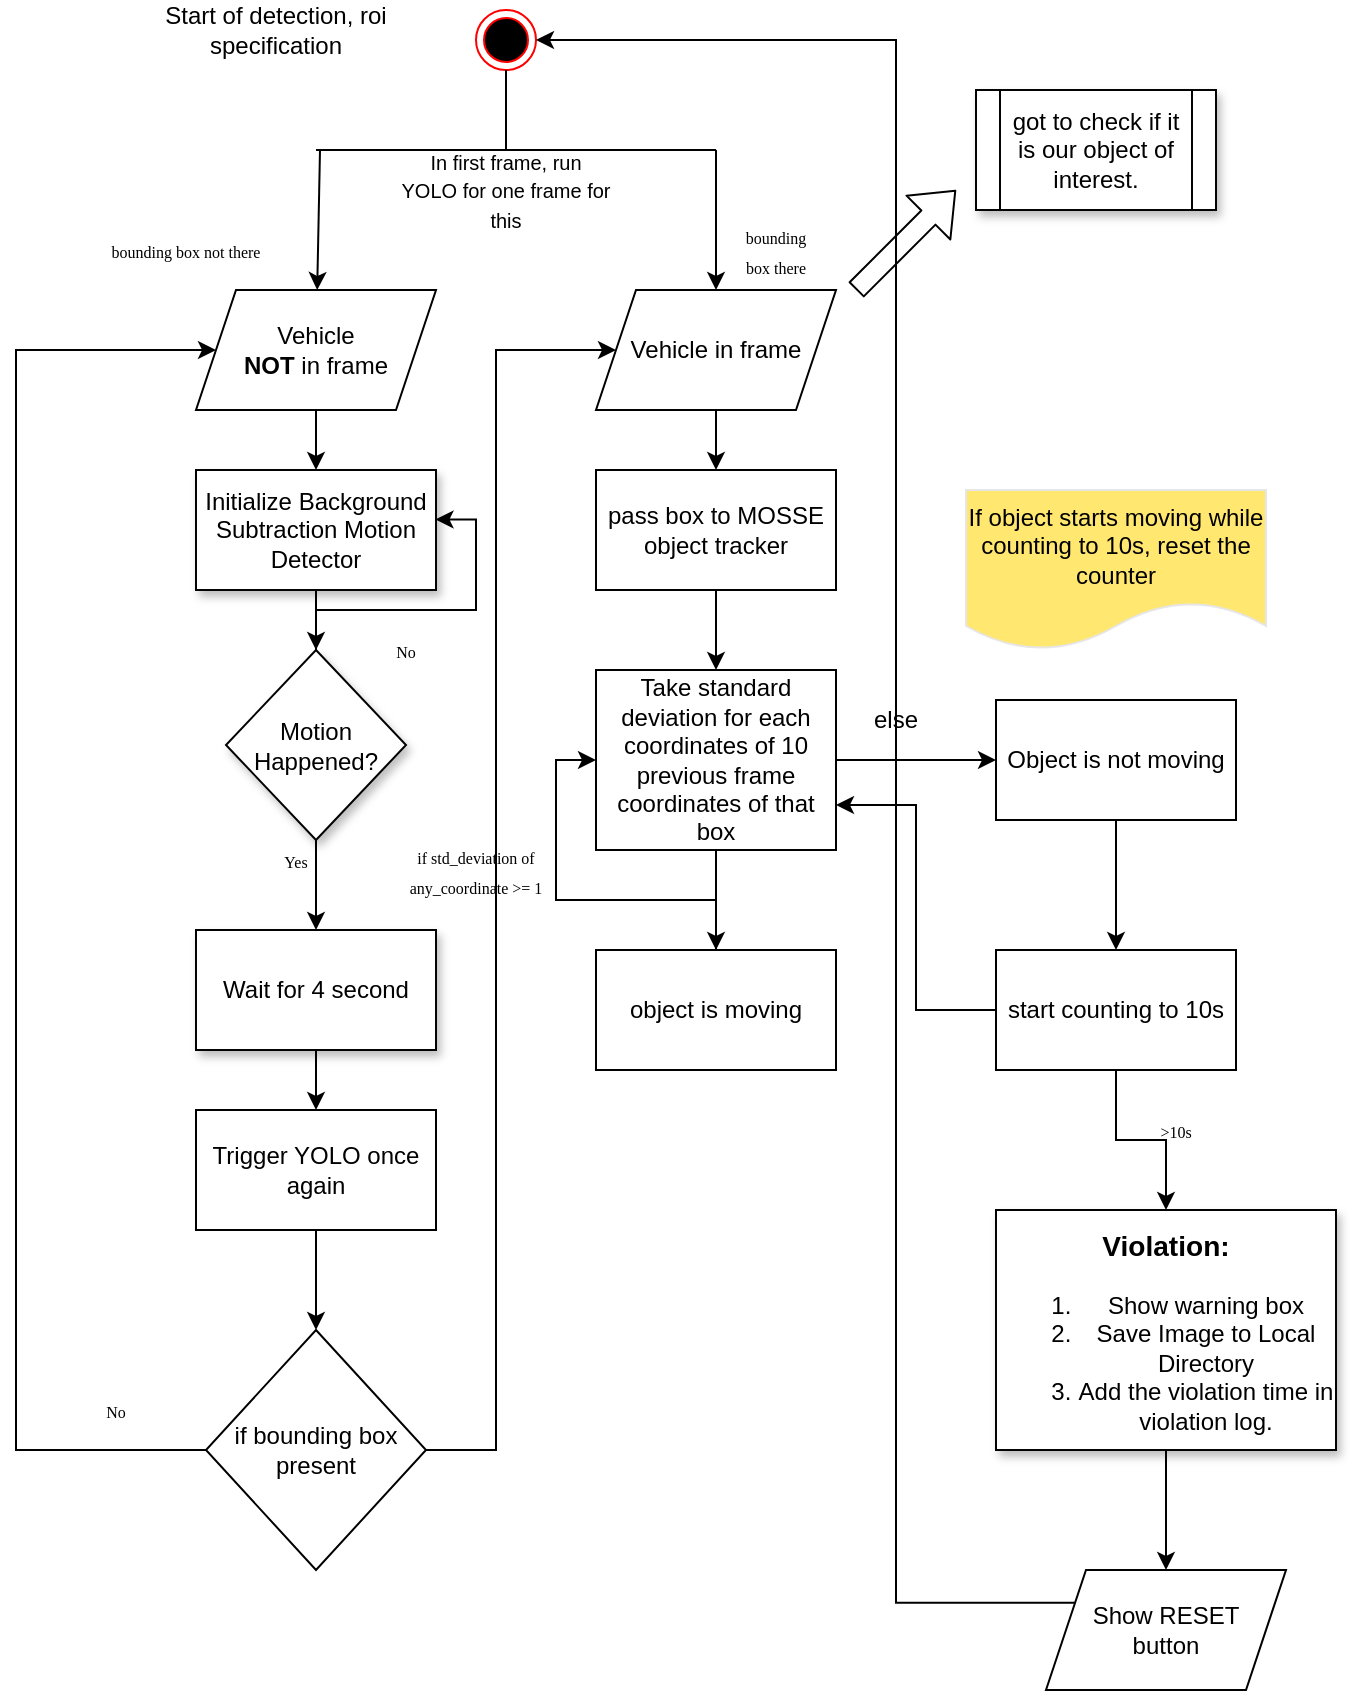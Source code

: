 <mxfile version="13.7.7" type="device"><diagram id="KXWYNuba470-DXZQtye9" name="Page-1"><mxGraphModel dx="2216" dy="976" grid="1" gridSize="10" guides="1" tooltips="1" connect="1" arrows="1" fold="1" page="1" pageScale="1" pageWidth="850" pageHeight="1100" math="0" shadow="0"><root><mxCell id="0"/><mxCell id="1" parent="0"/><mxCell id="xgwRuaF2qiWg9rRPYwJQ-1" value="" style="ellipse;html=1;shape=endState;fillColor=#000000;strokeColor=#ff0000;" vertex="1" parent="1"><mxGeometry x="410" y="20" width="30" height="30" as="geometry"/></mxCell><mxCell id="xgwRuaF2qiWg9rRPYwJQ-2" value="" style="endArrow=none;html=1;entryX=0.5;entryY=1;entryDx=0;entryDy=0;" edge="1" parent="1" target="xgwRuaF2qiWg9rRPYwJQ-1"><mxGeometry width="50" height="50" relative="1" as="geometry"><mxPoint x="425" y="90" as="sourcePoint"/><mxPoint x="450" y="170" as="targetPoint"/></mxGeometry></mxCell><mxCell id="xgwRuaF2qiWg9rRPYwJQ-3" value="" style="endArrow=none;html=1;" edge="1" parent="1"><mxGeometry width="50" height="50" relative="1" as="geometry"><mxPoint x="330" y="90" as="sourcePoint"/><mxPoint x="530" y="90" as="targetPoint"/></mxGeometry></mxCell><mxCell id="xgwRuaF2qiWg9rRPYwJQ-4" value="" style="endArrow=classic;html=1;" edge="1" parent="1" target="xgwRuaF2qiWg9rRPYwJQ-5"><mxGeometry width="50" height="50" relative="1" as="geometry"><mxPoint x="332" y="90" as="sourcePoint"/><mxPoint x="350" y="130" as="targetPoint"/></mxGeometry></mxCell><mxCell id="xgwRuaF2qiWg9rRPYwJQ-41" style="edgeStyle=orthogonalEdgeStyle;rounded=0;orthogonalLoop=1;jettySize=auto;html=1;" edge="1" parent="1" source="xgwRuaF2qiWg9rRPYwJQ-5" target="xgwRuaF2qiWg9rRPYwJQ-44"><mxGeometry relative="1" as="geometry"><mxPoint x="330" y="240" as="targetPoint"/></mxGeometry></mxCell><mxCell id="xgwRuaF2qiWg9rRPYwJQ-5" value="Vehicle &lt;br&gt;&lt;b&gt;NOT&lt;/b&gt; in frame" style="shape=parallelogram;perimeter=parallelogramPerimeter;whiteSpace=wrap;html=1;fixedSize=1;" vertex="1" parent="1"><mxGeometry x="270" y="160" width="120" height="60" as="geometry"/></mxCell><mxCell id="xgwRuaF2qiWg9rRPYwJQ-6" value="" style="endArrow=classic;html=1;entryX=0.5;entryY=0;entryDx=0;entryDy=0;" edge="1" parent="1" target="xgwRuaF2qiWg9rRPYwJQ-9"><mxGeometry width="50" height="50" relative="1" as="geometry"><mxPoint x="530" y="90" as="sourcePoint"/><mxPoint x="530" y="160" as="targetPoint"/></mxGeometry></mxCell><mxCell id="xgwRuaF2qiWg9rRPYwJQ-8" value="&lt;font style=&quot;font-size: 10px&quot;&gt;In first frame, run&lt;br&gt;YOLO for one frame for this&lt;/font&gt;" style="text;html=1;strokeColor=none;fillColor=none;align=center;verticalAlign=middle;whiteSpace=wrap;rounded=0;" vertex="1" parent="1"><mxGeometry x="370" y="100" width="110" height="20" as="geometry"/></mxCell><mxCell id="xgwRuaF2qiWg9rRPYwJQ-10" style="edgeStyle=orthogonalEdgeStyle;rounded=0;orthogonalLoop=1;jettySize=auto;html=1;" edge="1" parent="1" source="xgwRuaF2qiWg9rRPYwJQ-9" target="xgwRuaF2qiWg9rRPYwJQ-13"><mxGeometry relative="1" as="geometry"><mxPoint x="530" y="400" as="targetPoint"/></mxGeometry></mxCell><mxCell id="xgwRuaF2qiWg9rRPYwJQ-9" value="Vehicle in frame" style="shape=parallelogram;perimeter=parallelogramPerimeter;whiteSpace=wrap;html=1;fixedSize=1;" vertex="1" parent="1"><mxGeometry x="470" y="160" width="120" height="60" as="geometry"/></mxCell><mxCell id="xgwRuaF2qiWg9rRPYwJQ-12" value="Start of detection, roi&lt;br&gt;specification" style="text;html=1;strokeColor=none;fillColor=none;align=center;verticalAlign=middle;whiteSpace=wrap;rounded=0;" vertex="1" parent="1"><mxGeometry x="230" y="20" width="160" height="20" as="geometry"/></mxCell><mxCell id="xgwRuaF2qiWg9rRPYwJQ-17" style="edgeStyle=orthogonalEdgeStyle;rounded=0;orthogonalLoop=1;jettySize=auto;html=1;entryX=0.5;entryY=0;entryDx=0;entryDy=0;" edge="1" parent="1" source="xgwRuaF2qiWg9rRPYwJQ-13" target="xgwRuaF2qiWg9rRPYwJQ-19"><mxGeometry relative="1" as="geometry"><mxPoint x="545" y="370" as="targetPoint"/></mxGeometry></mxCell><mxCell id="xgwRuaF2qiWg9rRPYwJQ-13" value="pass box to MOSSE object tracker" style="rounded=0;whiteSpace=wrap;html=1;" vertex="1" parent="1"><mxGeometry x="470" y="250" width="120" height="60" as="geometry"/></mxCell><mxCell id="xgwRuaF2qiWg9rRPYwJQ-14" value="&lt;font style=&quot;font-size: 8px&quot; face=&quot;Times New Roman&quot;&gt;bounding box there&lt;/font&gt;" style="text;html=1;strokeColor=none;fillColor=none;align=center;verticalAlign=middle;whiteSpace=wrap;rounded=0;" vertex="1" parent="1"><mxGeometry x="540" y="130" width="40" height="20" as="geometry"/></mxCell><mxCell id="xgwRuaF2qiWg9rRPYwJQ-15" value="&lt;font style=&quot;font-size: 8px&quot; face=&quot;Times New Roman&quot;&gt;bounding box not there&lt;/font&gt;" style="text;html=1;strokeColor=none;fillColor=none;align=center;verticalAlign=middle;whiteSpace=wrap;rounded=0;" vertex="1" parent="1"><mxGeometry x="210" y="130" width="110" height="20" as="geometry"/></mxCell><mxCell id="xgwRuaF2qiWg9rRPYwJQ-25" value="" style="edgeStyle=orthogonalEdgeStyle;rounded=0;orthogonalLoop=1;jettySize=auto;html=1;" edge="1" parent="1" source="xgwRuaF2qiWg9rRPYwJQ-19" target="xgwRuaF2qiWg9rRPYwJQ-24"><mxGeometry relative="1" as="geometry"/></mxCell><mxCell id="xgwRuaF2qiWg9rRPYwJQ-19" value="Take standard deviation for each coordinates of 10 previous frame coordinates of that box" style="rounded=0;whiteSpace=wrap;html=1;" vertex="1" parent="1"><mxGeometry x="470" y="350" width="120" height="90" as="geometry"/></mxCell><mxCell id="xgwRuaF2qiWg9rRPYwJQ-21" value="" style="endArrow=classic;html=1;exitX=0.5;exitY=1;exitDx=0;exitDy=0;" edge="1" parent="1" source="xgwRuaF2qiWg9rRPYwJQ-19" target="xgwRuaF2qiWg9rRPYwJQ-22"><mxGeometry width="50" height="50" relative="1" as="geometry"><mxPoint x="529.58" y="450" as="sourcePoint"/><mxPoint x="530" y="490" as="targetPoint"/></mxGeometry></mxCell><mxCell id="xgwRuaF2qiWg9rRPYwJQ-30" style="edgeStyle=orthogonalEdgeStyle;rounded=0;orthogonalLoop=1;jettySize=auto;html=1;entryX=0;entryY=0.5;entryDx=0;entryDy=0;" edge="1" parent="1" source="xgwRuaF2qiWg9rRPYwJQ-22" target="xgwRuaF2qiWg9rRPYwJQ-19"><mxGeometry relative="1" as="geometry"/></mxCell><mxCell id="xgwRuaF2qiWg9rRPYwJQ-22" value="object is moving" style="rounded=0;whiteSpace=wrap;html=1;" vertex="1" parent="1"><mxGeometry x="470" y="490.0" width="120" height="60" as="geometry"/></mxCell><mxCell id="xgwRuaF2qiWg9rRPYwJQ-23" value="&lt;font style=&quot;font-size: 8px&quot; face=&quot;Times New Roman&quot;&gt;if std_deviation of any_coordinate &amp;gt;= 1&lt;/font&gt;" style="text;html=1;strokeColor=none;fillColor=none;align=center;verticalAlign=middle;whiteSpace=wrap;rounded=0;" vertex="1" parent="1"><mxGeometry x="375" y="430" width="70" height="40" as="geometry"/></mxCell><mxCell id="xgwRuaF2qiWg9rRPYwJQ-27" style="edgeStyle=orthogonalEdgeStyle;rounded=0;orthogonalLoop=1;jettySize=auto;html=1;" edge="1" parent="1" source="xgwRuaF2qiWg9rRPYwJQ-24" target="xgwRuaF2qiWg9rRPYwJQ-28"><mxGeometry relative="1" as="geometry"><mxPoint x="730" y="520.0" as="targetPoint"/></mxGeometry></mxCell><mxCell id="xgwRuaF2qiWg9rRPYwJQ-24" value="Object is not moving" style="whiteSpace=wrap;html=1;rounded=0;" vertex="1" parent="1"><mxGeometry x="670" y="365" width="120" height="60" as="geometry"/></mxCell><mxCell id="xgwRuaF2qiWg9rRPYwJQ-26" value="else" style="text;html=1;strokeColor=none;fillColor=none;align=center;verticalAlign=middle;whiteSpace=wrap;rounded=0;" vertex="1" parent="1"><mxGeometry x="600" y="365" width="40" height="20" as="geometry"/></mxCell><mxCell id="xgwRuaF2qiWg9rRPYwJQ-29" style="edgeStyle=orthogonalEdgeStyle;rounded=0;orthogonalLoop=1;jettySize=auto;html=1;entryX=1;entryY=0.75;entryDx=0;entryDy=0;" edge="1" parent="1" source="xgwRuaF2qiWg9rRPYwJQ-28" target="xgwRuaF2qiWg9rRPYwJQ-19"><mxGeometry relative="1" as="geometry"/></mxCell><mxCell id="xgwRuaF2qiWg9rRPYwJQ-35" style="edgeStyle=orthogonalEdgeStyle;rounded=0;orthogonalLoop=1;jettySize=auto;html=1;entryX=0.5;entryY=0;entryDx=0;entryDy=0;" edge="1" parent="1" source="xgwRuaF2qiWg9rRPYwJQ-28" target="xgwRuaF2qiWg9rRPYwJQ-37"><mxGeometry relative="1" as="geometry"><mxPoint x="730" y="610.0" as="targetPoint"/></mxGeometry></mxCell><mxCell id="xgwRuaF2qiWg9rRPYwJQ-28" value="start counting to 10s" style="rounded=0;whiteSpace=wrap;html=1;" vertex="1" parent="1"><mxGeometry x="670" y="490.0" width="120" height="60" as="geometry"/></mxCell><mxCell id="xgwRuaF2qiWg9rRPYwJQ-34" value="&lt;span&gt;If object starts moving while counting to 10s, reset the counter&lt;/span&gt;" style="shape=document;whiteSpace=wrap;html=1;boundedLbl=1;strokeColor=#E6E6E6;fillColor=#FFE770;" vertex="1" parent="1"><mxGeometry x="655" y="260" width="150" height="80" as="geometry"/></mxCell><mxCell id="xgwRuaF2qiWg9rRPYwJQ-36" value="&lt;font style=&quot;font-size: 8px&quot; face=&quot;Times New Roman&quot;&gt;&amp;gt;10s&lt;/font&gt;" style="text;html=1;strokeColor=none;fillColor=none;align=center;verticalAlign=middle;whiteSpace=wrap;rounded=0;" vertex="1" parent="1"><mxGeometry x="740" y="570" width="40" height="20" as="geometry"/></mxCell><mxCell id="xgwRuaF2qiWg9rRPYwJQ-38" style="edgeStyle=orthogonalEdgeStyle;rounded=0;orthogonalLoop=1;jettySize=auto;html=1;" edge="1" parent="1" source="xgwRuaF2qiWg9rRPYwJQ-37" target="xgwRuaF2qiWg9rRPYwJQ-39"><mxGeometry relative="1" as="geometry"><mxPoint x="755" y="770" as="targetPoint"/></mxGeometry></mxCell><mxCell id="xgwRuaF2qiWg9rRPYwJQ-37" value="&lt;h3&gt;Violation:&lt;/h3&gt;&lt;ol&gt;&lt;li&gt;Show warning box&lt;/li&gt;&lt;li&gt;Save Image to Local Directory&lt;/li&gt;&lt;li&gt;Add the violation time in violation log.&lt;/li&gt;&lt;/ol&gt;" style="rounded=0;whiteSpace=wrap;html=1;strokeColor=#030303;fillColor=#FFFFFF;shadow=1;" vertex="1" parent="1"><mxGeometry x="670" y="620" width="170" height="120" as="geometry"/></mxCell><mxCell id="xgwRuaF2qiWg9rRPYwJQ-40" style="edgeStyle=orthogonalEdgeStyle;rounded=0;orthogonalLoop=1;jettySize=auto;html=1;exitX=1;exitY=0.25;exitDx=0;exitDy=0;entryX=1;entryY=0.5;entryDx=0;entryDy=0;" edge="1" parent="1" source="xgwRuaF2qiWg9rRPYwJQ-39" target="xgwRuaF2qiWg9rRPYwJQ-1"><mxGeometry relative="1" as="geometry"><mxPoint x="440" y="70" as="targetPoint"/><Array as="points"><mxPoint x="620" y="816"/><mxPoint x="620" y="35"/></Array></mxGeometry></mxCell><mxCell id="xgwRuaF2qiWg9rRPYwJQ-39" value="Show RESET&lt;br&gt;button" style="shape=parallelogram;perimeter=parallelogramPerimeter;whiteSpace=wrap;html=1;fixedSize=1;" vertex="1" parent="1"><mxGeometry x="695" y="800" width="120" height="60" as="geometry"/></mxCell><mxCell id="xgwRuaF2qiWg9rRPYwJQ-46" style="edgeStyle=orthogonalEdgeStyle;rounded=0;orthogonalLoop=1;jettySize=auto;html=1;entryX=0.5;entryY=0;entryDx=0;entryDy=0;" edge="1" parent="1" source="xgwRuaF2qiWg9rRPYwJQ-44" target="xgwRuaF2qiWg9rRPYwJQ-45"><mxGeometry relative="1" as="geometry"/></mxCell><mxCell id="xgwRuaF2qiWg9rRPYwJQ-44" value="Initialize Background Subtraction Motion Detector" style="rounded=0;whiteSpace=wrap;html=1;shadow=1;strokeColor=#030303;fillColor=#FFFFFF;" vertex="1" parent="1"><mxGeometry x="270" y="250" width="120" height="60" as="geometry"/></mxCell><mxCell id="xgwRuaF2qiWg9rRPYwJQ-47" style="edgeStyle=orthogonalEdgeStyle;rounded=0;orthogonalLoop=1;jettySize=auto;html=1;entryX=0.998;entryY=0.412;entryDx=0;entryDy=0;entryPerimeter=0;" edge="1" parent="1" source="xgwRuaF2qiWg9rRPYwJQ-45" target="xgwRuaF2qiWg9rRPYwJQ-44"><mxGeometry relative="1" as="geometry"/></mxCell><mxCell id="xgwRuaF2qiWg9rRPYwJQ-54" style="edgeStyle=orthogonalEdgeStyle;rounded=0;orthogonalLoop=1;jettySize=auto;html=1;entryX=0.5;entryY=0;entryDx=0;entryDy=0;" edge="1" parent="1" source="xgwRuaF2qiWg9rRPYwJQ-45" target="xgwRuaF2qiWg9rRPYwJQ-57"><mxGeometry relative="1" as="geometry"><mxPoint x="330" y="470.0" as="targetPoint"/><Array as="points"/></mxGeometry></mxCell><mxCell id="xgwRuaF2qiWg9rRPYwJQ-45" value="Motion Happened?" style="rhombus;whiteSpace=wrap;html=1;shadow=1;strokeColor=#030303;fillColor=#FFFFFF;" vertex="1" parent="1"><mxGeometry x="285" y="340" width="90" height="95" as="geometry"/></mxCell><mxCell id="xgwRuaF2qiWg9rRPYwJQ-51" value="&lt;font style=&quot;font-size: 8px&quot; face=&quot;Times New Roman&quot;&gt;No&lt;/font&gt;" style="text;html=1;strokeColor=none;fillColor=none;align=center;verticalAlign=middle;whiteSpace=wrap;rounded=0;shadow=1;" vertex="1" parent="1"><mxGeometry x="355" y="330" width="40" height="20" as="geometry"/></mxCell><mxCell id="xgwRuaF2qiWg9rRPYwJQ-56" value="&lt;font style=&quot;font-size: 8px&quot; face=&quot;Times New Roman&quot;&gt;Yes&lt;/font&gt;" style="text;html=1;strokeColor=none;fillColor=none;align=center;verticalAlign=middle;whiteSpace=wrap;rounded=0;shadow=1;" vertex="1" parent="1"><mxGeometry x="300" y="435" width="40" height="20" as="geometry"/></mxCell><mxCell id="xgwRuaF2qiWg9rRPYwJQ-58" style="edgeStyle=orthogonalEdgeStyle;rounded=0;orthogonalLoop=1;jettySize=auto;html=1;" edge="1" parent="1" source="xgwRuaF2qiWg9rRPYwJQ-57" target="xgwRuaF2qiWg9rRPYwJQ-59"><mxGeometry relative="1" as="geometry"><mxPoint x="330" y="570.0" as="targetPoint"/></mxGeometry></mxCell><mxCell id="xgwRuaF2qiWg9rRPYwJQ-57" value="Wait for 4 second" style="rounded=0;whiteSpace=wrap;html=1;shadow=1;strokeColor=#030303;fillColor=#FFFFFF;" vertex="1" parent="1"><mxGeometry x="270" y="480" width="120" height="60" as="geometry"/></mxCell><mxCell id="xgwRuaF2qiWg9rRPYwJQ-60" style="edgeStyle=orthogonalEdgeStyle;rounded=0;orthogonalLoop=1;jettySize=auto;html=1;" edge="1" parent="1" source="xgwRuaF2qiWg9rRPYwJQ-59" target="xgwRuaF2qiWg9rRPYwJQ-61"><mxGeometry relative="1" as="geometry"><mxPoint x="330" y="670" as="targetPoint"/></mxGeometry></mxCell><mxCell id="xgwRuaF2qiWg9rRPYwJQ-59" value="Trigger YOLO once again" style="rounded=0;whiteSpace=wrap;html=1;" vertex="1" parent="1"><mxGeometry x="270" y="570.0" width="120" height="60" as="geometry"/></mxCell><mxCell id="xgwRuaF2qiWg9rRPYwJQ-62" style="edgeStyle=orthogonalEdgeStyle;rounded=0;orthogonalLoop=1;jettySize=auto;html=1;entryX=0;entryY=0.5;entryDx=0;entryDy=0;" edge="1" parent="1" source="xgwRuaF2qiWg9rRPYwJQ-61" target="xgwRuaF2qiWg9rRPYwJQ-5"><mxGeometry relative="1" as="geometry"><Array as="points"><mxPoint x="180" y="740"/><mxPoint x="180" y="190"/></Array></mxGeometry></mxCell><mxCell id="xgwRuaF2qiWg9rRPYwJQ-64" style="edgeStyle=orthogonalEdgeStyle;rounded=0;orthogonalLoop=1;jettySize=auto;html=1;exitX=1;exitY=0.5;exitDx=0;exitDy=0;" edge="1" parent="1" source="xgwRuaF2qiWg9rRPYwJQ-61" target="xgwRuaF2qiWg9rRPYwJQ-9"><mxGeometry relative="1" as="geometry"><mxPoint x="440" y="180" as="targetPoint"/><Array as="points"><mxPoint x="420" y="740"/><mxPoint x="420" y="190"/></Array></mxGeometry></mxCell><mxCell id="xgwRuaF2qiWg9rRPYwJQ-61" value="if bounding box present" style="rhombus;whiteSpace=wrap;html=1;" vertex="1" parent="1"><mxGeometry x="275" y="680" width="110" height="120" as="geometry"/></mxCell><mxCell id="xgwRuaF2qiWg9rRPYwJQ-63" value="&lt;font face=&quot;Times New Roman&quot; style=&quot;font-size: 8px&quot;&gt;No&lt;/font&gt;" style="text;html=1;strokeColor=none;fillColor=none;align=center;verticalAlign=middle;whiteSpace=wrap;rounded=0;shadow=1;" vertex="1" parent="1"><mxGeometry x="210" y="710" width="40" height="20" as="geometry"/></mxCell><mxCell id="xgwRuaF2qiWg9rRPYwJQ-66" value="" style="shape=flexArrow;endArrow=classic;html=1;" edge="1" parent="1"><mxGeometry width="50" height="50" relative="1" as="geometry"><mxPoint x="600" y="160" as="sourcePoint"/><mxPoint x="650" y="110" as="targetPoint"/></mxGeometry></mxCell><mxCell id="xgwRuaF2qiWg9rRPYwJQ-67" value="got to check if it is our object of interest." style="shape=process;whiteSpace=wrap;html=1;backgroundOutline=1;shadow=1;strokeColor=#030303;fillColor=#FFFFFF;" vertex="1" parent="1"><mxGeometry x="660" y="60" width="120" height="60" as="geometry"/></mxCell></root></mxGraphModel></diagram></mxfile>
